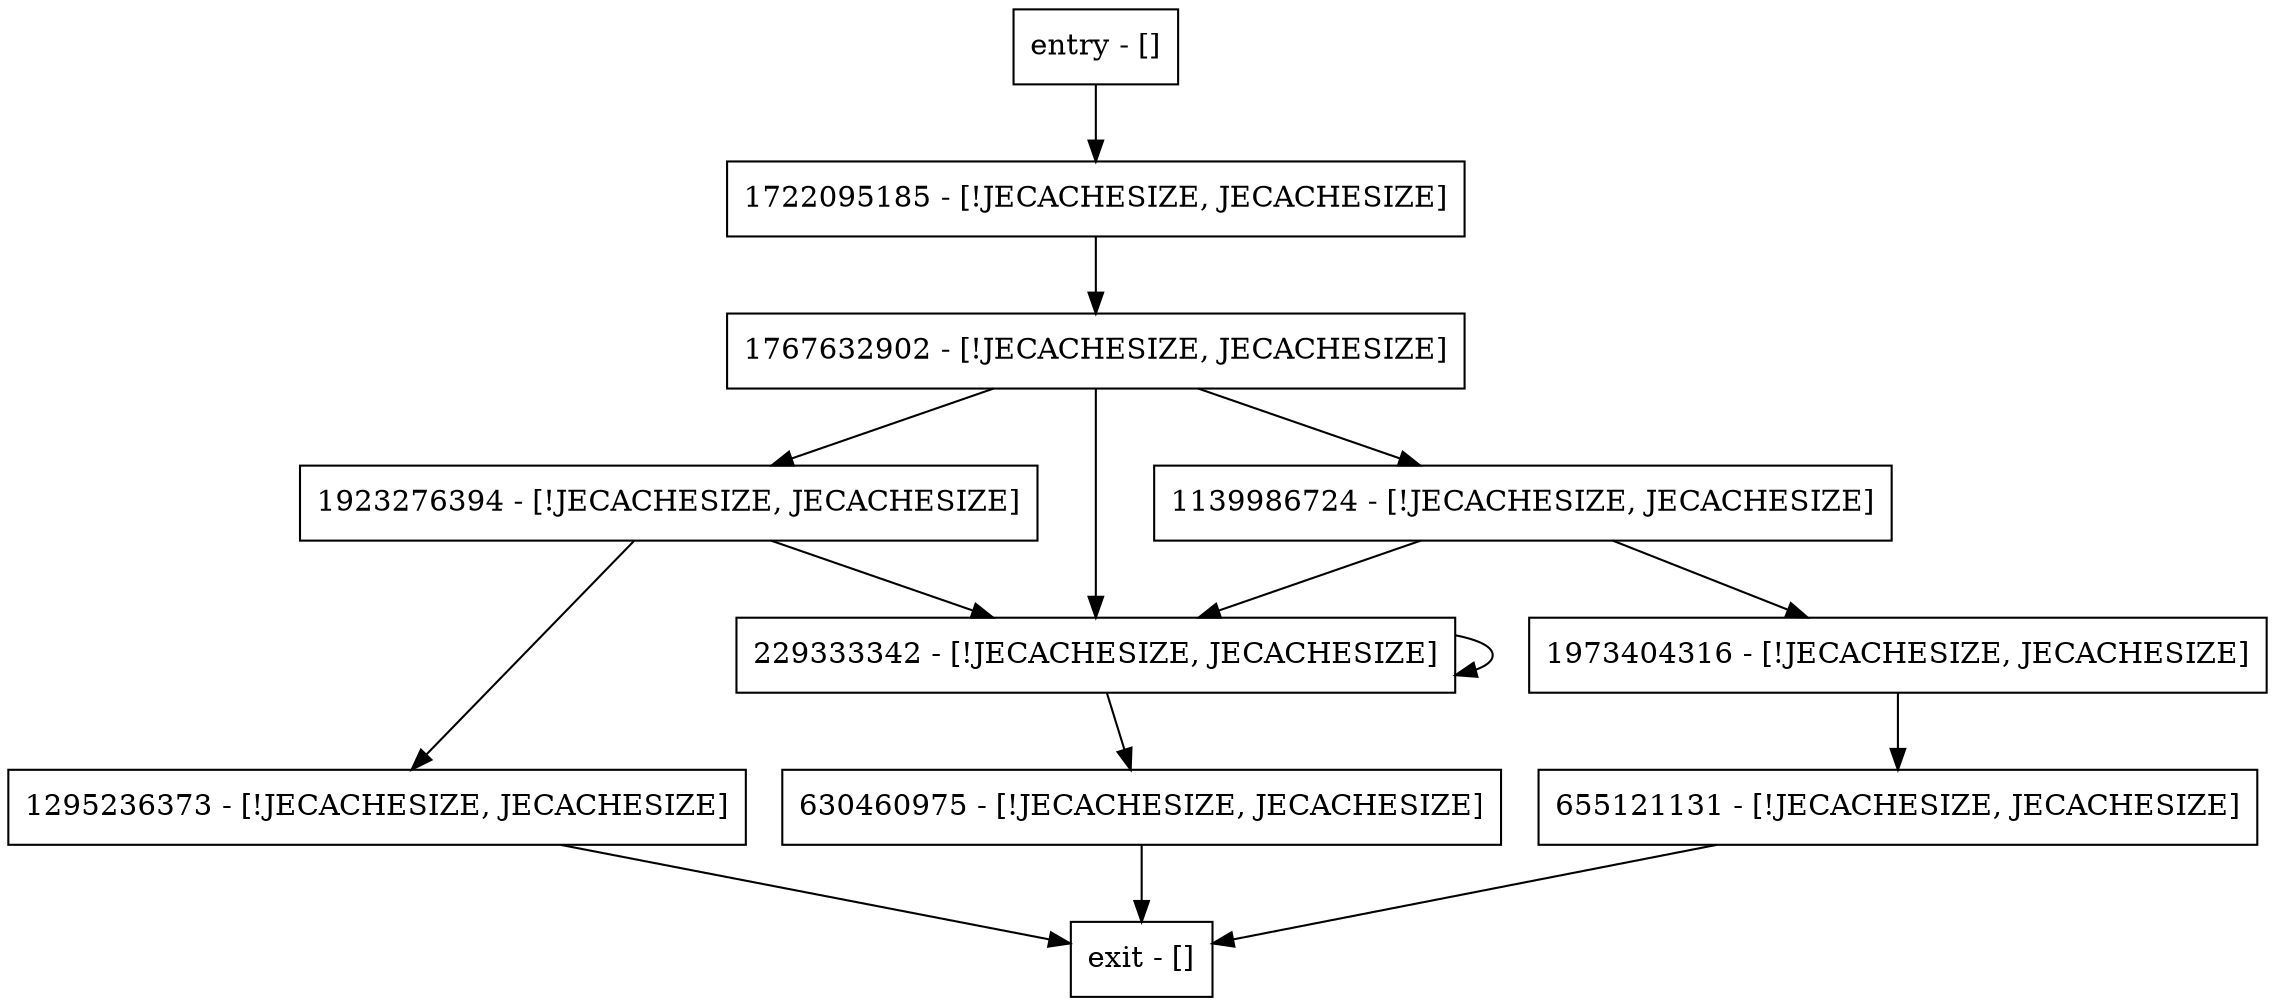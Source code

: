 digraph moveBack {
node [shape=record];
1923276394 [label="1923276394 - [!JECACHESIZE, JECACHESIZE]"];
entry [label="entry - []"];
exit [label="exit - []"];
1722095185 [label="1722095185 - [!JECACHESIZE, JECACHESIZE]"];
1139986724 [label="1139986724 - [!JECACHESIZE, JECACHESIZE]"];
1295236373 [label="1295236373 - [!JECACHESIZE, JECACHESIZE]"];
1973404316 [label="1973404316 - [!JECACHESIZE, JECACHESIZE]"];
655121131 [label="655121131 - [!JECACHESIZE, JECACHESIZE]"];
1767632902 [label="1767632902 - [!JECACHESIZE, JECACHESIZE]"];
229333342 [label="229333342 - [!JECACHESIZE, JECACHESIZE]"];
630460975 [label="630460975 - [!JECACHESIZE, JECACHESIZE]"];
entry;
exit;
1923276394 -> 1295236373;
1923276394 -> 229333342;
entry -> 1722095185;
1722095185 -> 1767632902;
1139986724 -> 1973404316;
1139986724 -> 229333342;
1295236373 -> exit;
1973404316 -> 655121131;
655121131 -> exit;
1767632902 -> 1923276394;
1767632902 -> 1139986724;
1767632902 -> 229333342;
229333342 -> 630460975;
229333342 -> 229333342;
630460975 -> exit;
}
